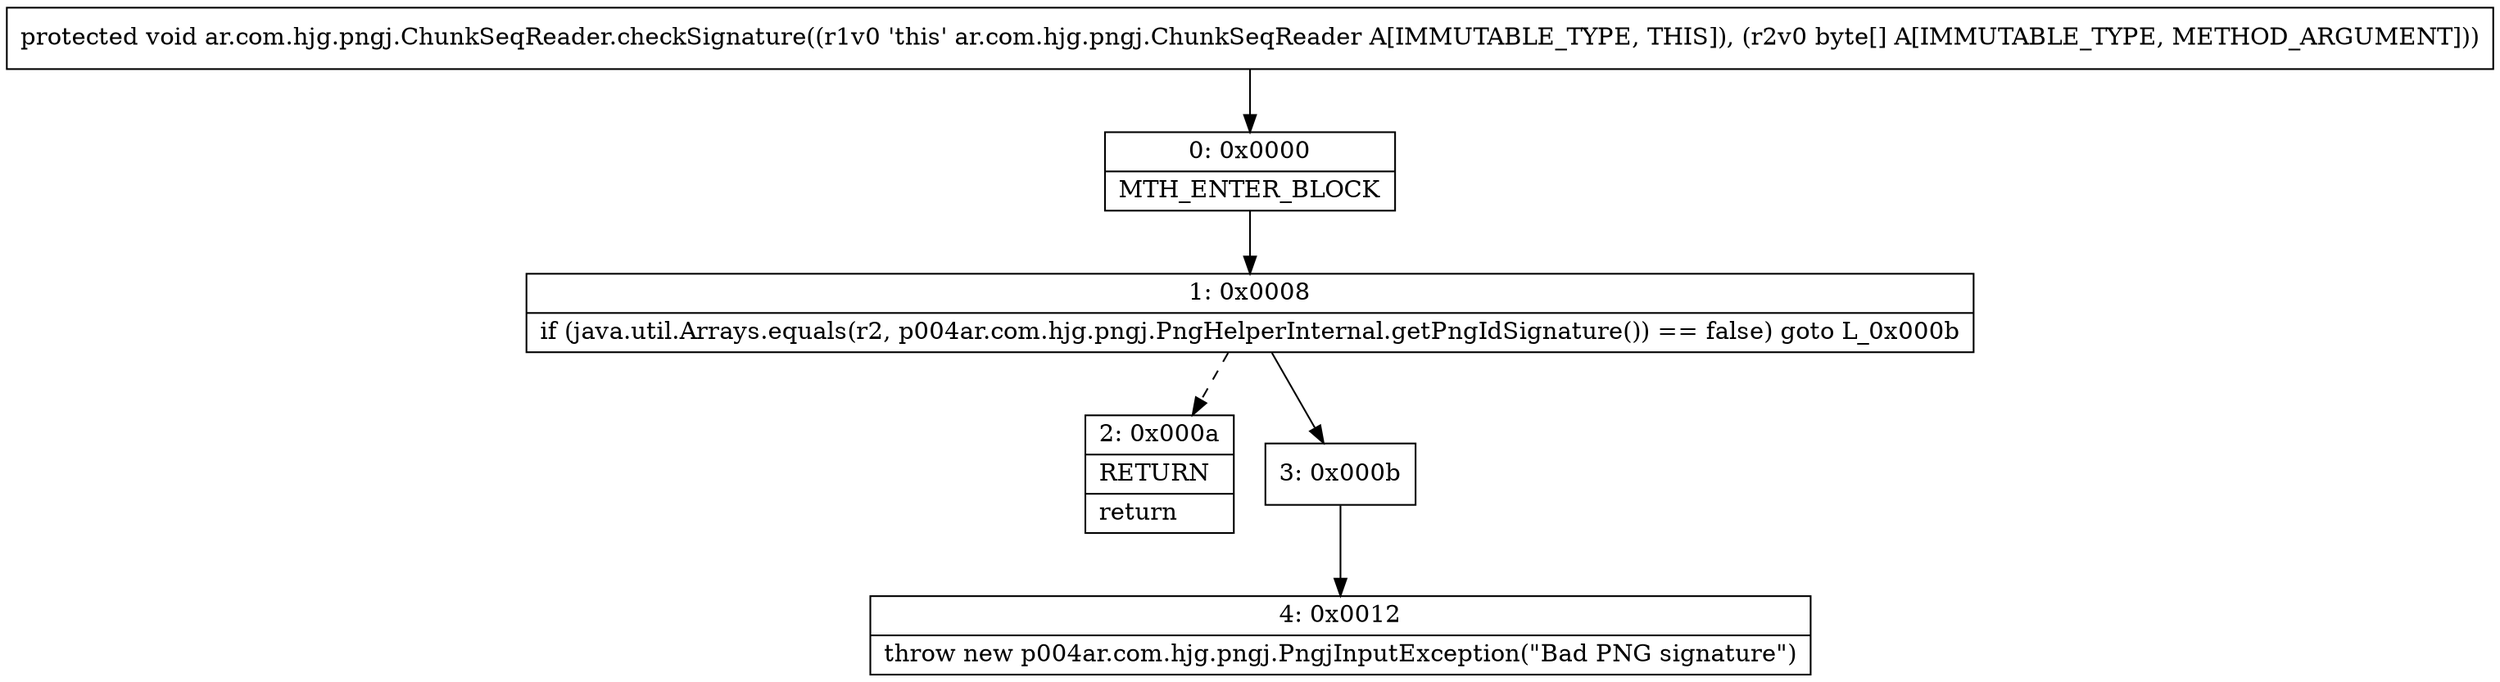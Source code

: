 digraph "CFG forar.com.hjg.pngj.ChunkSeqReader.checkSignature([B)V" {
Node_0 [shape=record,label="{0\:\ 0x0000|MTH_ENTER_BLOCK\l}"];
Node_1 [shape=record,label="{1\:\ 0x0008|if (java.util.Arrays.equals(r2, p004ar.com.hjg.pngj.PngHelperInternal.getPngIdSignature()) == false) goto L_0x000b\l}"];
Node_2 [shape=record,label="{2\:\ 0x000a|RETURN\l|return\l}"];
Node_3 [shape=record,label="{3\:\ 0x000b}"];
Node_4 [shape=record,label="{4\:\ 0x0012|throw new p004ar.com.hjg.pngj.PngjInputException(\"Bad PNG signature\")\l}"];
MethodNode[shape=record,label="{protected void ar.com.hjg.pngj.ChunkSeqReader.checkSignature((r1v0 'this' ar.com.hjg.pngj.ChunkSeqReader A[IMMUTABLE_TYPE, THIS]), (r2v0 byte[] A[IMMUTABLE_TYPE, METHOD_ARGUMENT])) }"];
MethodNode -> Node_0;
Node_0 -> Node_1;
Node_1 -> Node_2[style=dashed];
Node_1 -> Node_3;
Node_3 -> Node_4;
}

